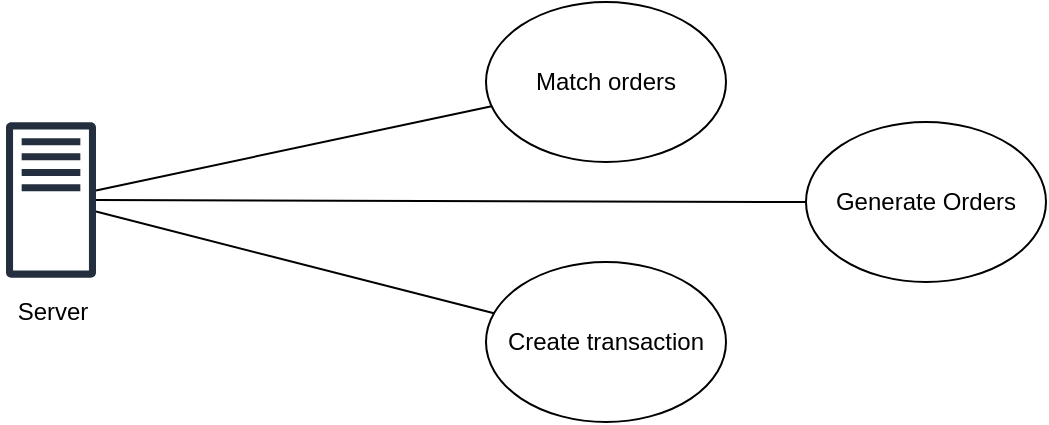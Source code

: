 <mxfile version="13.7.5" type="device"><diagram id="Ip_Rck0ZxcLwANo6n0JG" name="Page-1"><mxGraphModel dx="780" dy="1144" grid="1" gridSize="10" guides="1" tooltips="1" connect="1" arrows="1" fold="1" page="1" pageScale="1" pageWidth="1100" pageHeight="850" math="0" shadow="0"><root><mxCell id="0"/><mxCell id="1" parent="0"/><mxCell id="_TKGe6brdp5JclFxdA00-2" value="" style="outlineConnect=0;fontColor=#232F3E;gradientColor=none;fillColor=#232F3E;strokeColor=none;dashed=0;verticalLabelPosition=bottom;verticalAlign=top;align=center;html=1;fontSize=12;fontStyle=0;aspect=fixed;pointerEvents=1;shape=mxgraph.aws4.traditional_server;" parent="1" vertex="1"><mxGeometry x="160" y="260" width="45" height="78" as="geometry"/></mxCell><mxCell id="_TKGe6brdp5JclFxdA00-3" value="Server" style="text;html=1;align=center;verticalAlign=middle;resizable=0;points=[];autosize=1;" parent="1" vertex="1"><mxGeometry x="157.5" y="345" width="50" height="20" as="geometry"/></mxCell><mxCell id="_TKGe6brdp5JclFxdA00-4" value="Match orders" style="ellipse;whiteSpace=wrap;html=1;" parent="1" vertex="1"><mxGeometry x="400" y="200" width="120" height="80" as="geometry"/></mxCell><mxCell id="_TKGe6brdp5JclFxdA00-5" value="Create transaction" style="ellipse;whiteSpace=wrap;html=1;" parent="1" vertex="1"><mxGeometry x="400" y="330" width="120" height="80" as="geometry"/></mxCell><mxCell id="_TKGe6brdp5JclFxdA00-7" value="" style="endArrow=none;html=1;" parent="1" source="_TKGe6brdp5JclFxdA00-2" target="_TKGe6brdp5JclFxdA00-5" edge="1"><mxGeometry width="50" height="50" relative="1" as="geometry"><mxPoint x="370" y="610" as="sourcePoint"/><mxPoint x="420" y="560" as="targetPoint"/></mxGeometry></mxCell><mxCell id="_TKGe6brdp5JclFxdA00-8" value="" style="endArrow=none;html=1;" parent="1" source="_TKGe6brdp5JclFxdA00-2" target="_TKGe6brdp5JclFxdA00-4" edge="1"><mxGeometry width="50" height="50" relative="1" as="geometry"><mxPoint x="370" y="610" as="sourcePoint"/><mxPoint x="420" y="560" as="targetPoint"/></mxGeometry></mxCell><mxCell id="lLpS8ilWcjxQk6bxLC65-1" value="Generate Orders" style="ellipse;whiteSpace=wrap;html=1;" vertex="1" parent="1"><mxGeometry x="560" y="260" width="120" height="80" as="geometry"/></mxCell><mxCell id="lLpS8ilWcjxQk6bxLC65-2" value="" style="endArrow=none;html=1;entryX=0;entryY=0.5;entryDx=0;entryDy=0;" edge="1" parent="1" source="_TKGe6brdp5JclFxdA00-2" target="lLpS8ilWcjxQk6bxLC65-1"><mxGeometry width="50" height="50" relative="1" as="geometry"><mxPoint x="370" y="610" as="sourcePoint"/><mxPoint x="420" y="560" as="targetPoint"/></mxGeometry></mxCell></root></mxGraphModel></diagram></mxfile>